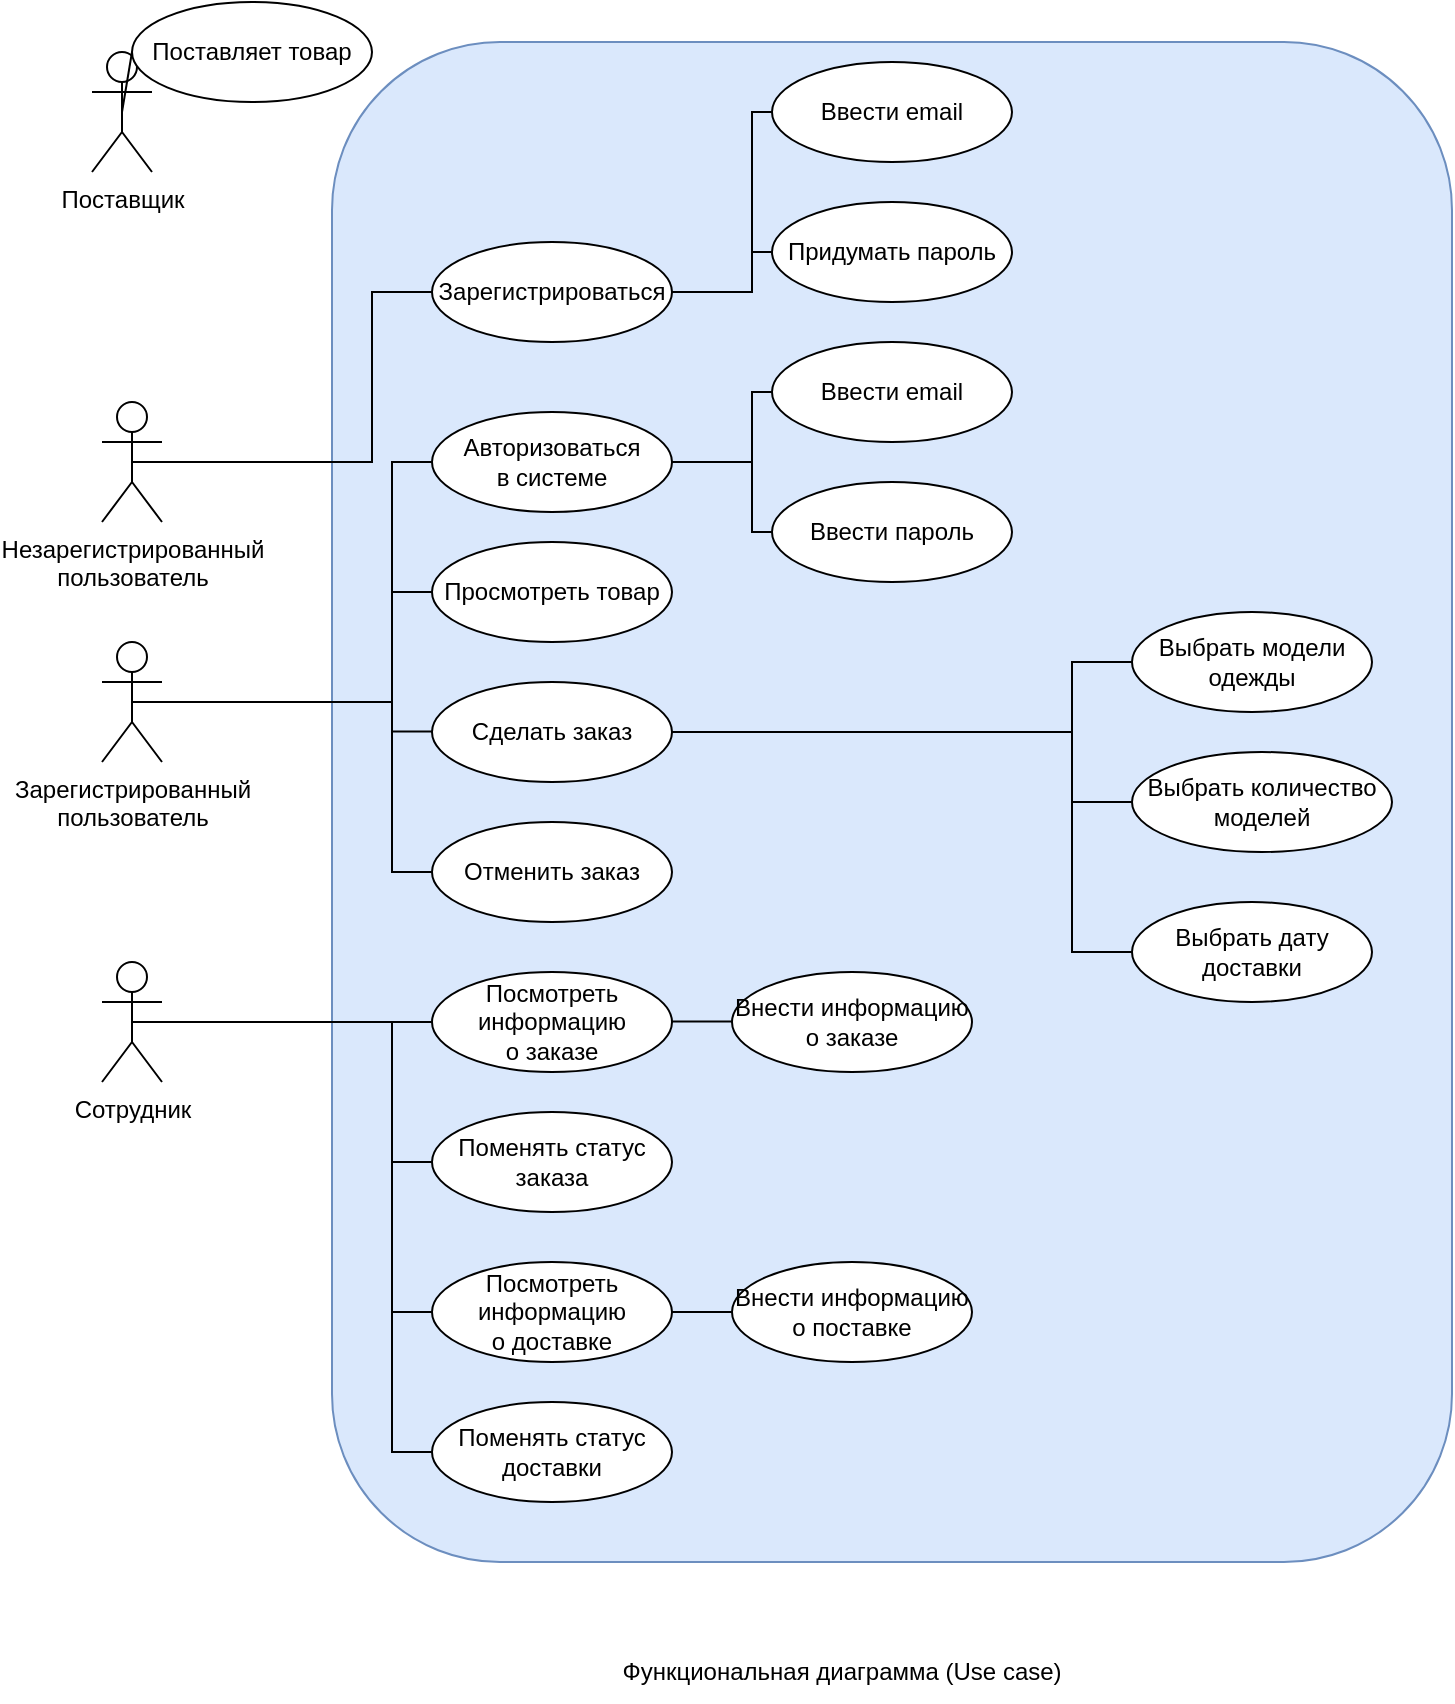 <mxfile version="21.8.2" type="github">
  <diagram id="ikbdHE1ufYaPrwC_6rA9" name="Страница — 1">
    <mxGraphModel dx="1000" dy="1708" grid="1" gridSize="10" guides="1" tooltips="1" connect="1" arrows="1" fold="1" page="1" pageScale="1" pageWidth="827" pageHeight="1169" math="0" shadow="0">
      <root>
        <mxCell id="0" />
        <mxCell id="1" parent="0" />
        <mxCell id="TBtlL103MgdBufVst8w7-46" value="" style="rounded=1;whiteSpace=wrap;html=1;fillColor=#dae8fc;strokeColor=#6c8ebf;" parent="1" vertex="1">
          <mxGeometry x="230" y="10" width="560" height="760" as="geometry" />
        </mxCell>
        <mxCell id="TBtlL103MgdBufVst8w7-2" value="Незарегистрированный&lt;br&gt;пользователь" style="shape=umlActor;verticalLabelPosition=bottom;verticalAlign=top;html=1;outlineConnect=0;" parent="1" vertex="1">
          <mxGeometry x="115" y="190" width="30" height="60" as="geometry" />
        </mxCell>
        <mxCell id="TBtlL103MgdBufVst8w7-3" value="Зарегистрированный&lt;br&gt;пользователь" style="shape=umlActor;verticalLabelPosition=bottom;verticalAlign=top;html=1;outlineConnect=0;" parent="1" vertex="1">
          <mxGeometry x="115" y="310" width="30" height="60" as="geometry" />
        </mxCell>
        <mxCell id="TBtlL103MgdBufVst8w7-4" value="Зарегистрироваться" style="ellipse;whiteSpace=wrap;html=1;" parent="1" vertex="1">
          <mxGeometry x="280" y="110" width="120" height="50" as="geometry" />
        </mxCell>
        <mxCell id="TBtlL103MgdBufVst8w7-5" value="" style="endArrow=none;html=1;rounded=0;exitX=0.5;exitY=0.5;exitDx=0;exitDy=0;exitPerimeter=0;entryX=0;entryY=0.5;entryDx=0;entryDy=0;" parent="1" source="TBtlL103MgdBufVst8w7-2" target="TBtlL103MgdBufVst8w7-4" edge="1">
          <mxGeometry width="50" height="50" relative="1" as="geometry">
            <mxPoint x="470" y="380" as="sourcePoint" />
            <mxPoint x="309.8" y="220" as="targetPoint" />
            <Array as="points">
              <mxPoint x="250" y="220" />
              <mxPoint x="250" y="135" />
            </Array>
          </mxGeometry>
        </mxCell>
        <mxCell id="TBtlL103MgdBufVst8w7-6" value="Авторизоваться&lt;br&gt;в системе" style="ellipse;whiteSpace=wrap;html=1;" parent="1" vertex="1">
          <mxGeometry x="280" y="195" width="120" height="50" as="geometry" />
        </mxCell>
        <mxCell id="TBtlL103MgdBufVst8w7-7" value="Просмотреть товар" style="ellipse;whiteSpace=wrap;html=1;" parent="1" vertex="1">
          <mxGeometry x="280" y="260" width="120" height="50" as="geometry" />
        </mxCell>
        <mxCell id="TBtlL103MgdBufVst8w7-8" value="Сделать заказ" style="ellipse;whiteSpace=wrap;html=1;" parent="1" vertex="1">
          <mxGeometry x="280" y="330" width="120" height="50" as="geometry" />
        </mxCell>
        <mxCell id="TBtlL103MgdBufVst8w7-9" value="Отменить заказ" style="ellipse;whiteSpace=wrap;html=1;" parent="1" vertex="1">
          <mxGeometry x="280" y="400" width="120" height="50" as="geometry" />
        </mxCell>
        <mxCell id="TBtlL103MgdBufVst8w7-10" value="" style="endArrow=none;html=1;rounded=0;exitX=0.5;exitY=0.5;exitDx=0;exitDy=0;exitPerimeter=0;entryX=0;entryY=0.5;entryDx=0;entryDy=0;" parent="1" source="TBtlL103MgdBufVst8w7-3" target="TBtlL103MgdBufVst8w7-6" edge="1">
          <mxGeometry width="50" height="50" relative="1" as="geometry">
            <mxPoint x="470" y="380" as="sourcePoint" />
            <mxPoint x="520" y="330" as="targetPoint" />
            <Array as="points">
              <mxPoint x="260" y="340" />
              <mxPoint x="260" y="220" />
            </Array>
          </mxGeometry>
        </mxCell>
        <mxCell id="TBtlL103MgdBufVst8w7-11" value="" style="endArrow=none;html=1;rounded=0;exitX=0.5;exitY=0.5;exitDx=0;exitDy=0;exitPerimeter=0;" parent="1" source="TBtlL103MgdBufVst8w7-2" edge="1">
          <mxGeometry width="50" height="50" relative="1" as="geometry">
            <mxPoint x="470" y="380" as="sourcePoint" />
            <mxPoint x="250" y="220" as="targetPoint" />
          </mxGeometry>
        </mxCell>
        <mxCell id="TBtlL103MgdBufVst8w7-12" value="" style="endArrow=none;html=1;rounded=0;exitX=0;exitY=0.5;exitDx=0;exitDy=0;" parent="1" source="TBtlL103MgdBufVst8w7-7" edge="1">
          <mxGeometry width="50" height="50" relative="1" as="geometry">
            <mxPoint x="470" y="380" as="sourcePoint" />
            <mxPoint x="260" y="285" as="targetPoint" />
          </mxGeometry>
        </mxCell>
        <mxCell id="TBtlL103MgdBufVst8w7-13" value="" style="endArrow=none;html=1;rounded=0;exitX=0;exitY=0.5;exitDx=0;exitDy=0;entryX=0.5;entryY=0.5;entryDx=0;entryDy=0;entryPerimeter=0;" parent="1" source="TBtlL103MgdBufVst8w7-9" target="TBtlL103MgdBufVst8w7-3" edge="1">
          <mxGeometry width="50" height="50" relative="1" as="geometry">
            <mxPoint x="470" y="380" as="sourcePoint" />
            <mxPoint x="520" y="330" as="targetPoint" />
            <Array as="points">
              <mxPoint x="260" y="425" />
              <mxPoint x="260" y="340" />
            </Array>
          </mxGeometry>
        </mxCell>
        <mxCell id="TBtlL103MgdBufVst8w7-14" value="" style="endArrow=none;html=1;rounded=0;exitX=0;exitY=0.5;exitDx=0;exitDy=0;" parent="1" edge="1">
          <mxGeometry width="50" height="50" relative="1" as="geometry">
            <mxPoint x="280" y="354.8" as="sourcePoint" />
            <mxPoint x="260" y="354.8" as="targetPoint" />
          </mxGeometry>
        </mxCell>
        <mxCell id="TBtlL103MgdBufVst8w7-15" value="Ввести email" style="ellipse;whiteSpace=wrap;html=1;" parent="1" vertex="1">
          <mxGeometry x="450" y="20" width="120" height="50" as="geometry" />
        </mxCell>
        <mxCell id="TBtlL103MgdBufVst8w7-16" value="Придумать пароль" style="ellipse;whiteSpace=wrap;html=1;" parent="1" vertex="1">
          <mxGeometry x="450" y="90" width="120" height="50" as="geometry" />
        </mxCell>
        <mxCell id="TBtlL103MgdBufVst8w7-17" value="" style="endArrow=none;html=1;rounded=0;exitX=1;exitY=0.5;exitDx=0;exitDy=0;entryX=0;entryY=0.5;entryDx=0;entryDy=0;" parent="1" source="TBtlL103MgdBufVst8w7-4" target="TBtlL103MgdBufVst8w7-16" edge="1">
          <mxGeometry width="50" height="50" relative="1" as="geometry">
            <mxPoint x="630" y="300" as="sourcePoint" />
            <mxPoint x="440" y="135" as="targetPoint" />
            <Array as="points">
              <mxPoint x="440" y="135" />
              <mxPoint x="440" y="115" />
            </Array>
          </mxGeometry>
        </mxCell>
        <mxCell id="TBtlL103MgdBufVst8w7-18" value="" style="endArrow=none;html=1;rounded=0;entryX=0;entryY=0.5;entryDx=0;entryDy=0;" parent="1" target="TBtlL103MgdBufVst8w7-15" edge="1">
          <mxGeometry width="50" height="50" relative="1" as="geometry">
            <mxPoint x="440" y="115" as="sourcePoint" />
            <mxPoint x="490" y="65" as="targetPoint" />
            <Array as="points">
              <mxPoint x="440" y="45" />
            </Array>
          </mxGeometry>
        </mxCell>
        <mxCell id="TBtlL103MgdBufVst8w7-19" value="Ввести email" style="ellipse;whiteSpace=wrap;html=1;" parent="1" vertex="1">
          <mxGeometry x="450" y="160" width="120" height="50" as="geometry" />
        </mxCell>
        <mxCell id="TBtlL103MgdBufVst8w7-20" value="Ввести пароль" style="ellipse;whiteSpace=wrap;html=1;" parent="1" vertex="1">
          <mxGeometry x="450" y="230" width="120" height="50" as="geometry" />
        </mxCell>
        <mxCell id="TBtlL103MgdBufVst8w7-21" value="" style="endArrow=none;html=1;rounded=0;exitX=1;exitY=0.5;exitDx=0;exitDy=0;entryX=0;entryY=0.5;entryDx=0;entryDy=0;" parent="1" source="TBtlL103MgdBufVst8w7-6" target="TBtlL103MgdBufVst8w7-19" edge="1">
          <mxGeometry width="50" height="50" relative="1" as="geometry">
            <mxPoint x="630" y="300" as="sourcePoint" />
            <mxPoint x="680" y="250" as="targetPoint" />
            <Array as="points">
              <mxPoint x="440" y="220" />
              <mxPoint x="440" y="185" />
            </Array>
          </mxGeometry>
        </mxCell>
        <mxCell id="TBtlL103MgdBufVst8w7-22" value="" style="endArrow=none;html=1;rounded=0;entryX=0;entryY=0.5;entryDx=0;entryDy=0;" parent="1" target="TBtlL103MgdBufVst8w7-20" edge="1">
          <mxGeometry width="50" height="50" relative="1" as="geometry">
            <mxPoint x="440" y="220" as="sourcePoint" />
            <mxPoint x="680" y="250" as="targetPoint" />
            <Array as="points">
              <mxPoint x="440" y="255" />
            </Array>
          </mxGeometry>
        </mxCell>
        <mxCell id="TBtlL103MgdBufVst8w7-23" value="Выбрать модели&lt;br&gt;одежды" style="ellipse;whiteSpace=wrap;html=1;" parent="1" vertex="1">
          <mxGeometry x="630" y="295" width="120" height="50" as="geometry" />
        </mxCell>
        <mxCell id="TBtlL103MgdBufVst8w7-24" value="Выбрать количество&lt;br&gt;моделей" style="ellipse;whiteSpace=wrap;html=1;" parent="1" vertex="1">
          <mxGeometry x="630" y="365" width="130" height="50" as="geometry" />
        </mxCell>
        <mxCell id="TBtlL103MgdBufVst8w7-25" value="" style="endArrow=none;html=1;rounded=0;exitX=1;exitY=0.5;exitDx=0;exitDy=0;entryX=0;entryY=0.5;entryDx=0;entryDy=0;" parent="1" source="TBtlL103MgdBufVst8w7-8" target="TBtlL103MgdBufVst8w7-23" edge="1">
          <mxGeometry width="50" height="50" relative="1" as="geometry">
            <mxPoint x="670" y="410" as="sourcePoint" />
            <mxPoint x="720" y="360" as="targetPoint" />
            <Array as="points">
              <mxPoint x="600" y="355" />
              <mxPoint x="600" y="320" />
            </Array>
          </mxGeometry>
        </mxCell>
        <mxCell id="TBtlL103MgdBufVst8w7-26" value="" style="endArrow=none;html=1;rounded=0;entryX=0;entryY=0.5;entryDx=0;entryDy=0;" parent="1" target="TBtlL103MgdBufVst8w7-24" edge="1">
          <mxGeometry width="50" height="50" relative="1" as="geometry">
            <mxPoint x="600" y="350" as="sourcePoint" />
            <mxPoint x="720" y="360" as="targetPoint" />
            <Array as="points">
              <mxPoint x="600" y="390" />
            </Array>
          </mxGeometry>
        </mxCell>
        <mxCell id="TBtlL103MgdBufVst8w7-27" value="Выбрать дату&lt;br&gt;доставки" style="ellipse;whiteSpace=wrap;html=1;" parent="1" vertex="1">
          <mxGeometry x="630" y="440" width="120" height="50" as="geometry" />
        </mxCell>
        <mxCell id="TBtlL103MgdBufVst8w7-28" value="" style="endArrow=none;html=1;rounded=0;exitX=0;exitY=0.5;exitDx=0;exitDy=0;" parent="1" source="TBtlL103MgdBufVst8w7-27" edge="1">
          <mxGeometry width="50" height="50" relative="1" as="geometry">
            <mxPoint x="690" y="410" as="sourcePoint" />
            <mxPoint x="600" y="390" as="targetPoint" />
            <Array as="points">
              <mxPoint x="600" y="465" />
            </Array>
          </mxGeometry>
        </mxCell>
        <mxCell id="TBtlL103MgdBufVst8w7-29" value="Сотрудник" style="shape=umlActor;verticalLabelPosition=bottom;verticalAlign=top;html=1;outlineConnect=0;" parent="1" vertex="1">
          <mxGeometry x="115" y="470" width="30" height="60" as="geometry" />
        </mxCell>
        <mxCell id="TBtlL103MgdBufVst8w7-31" value="Посмотреть&lt;br&gt;информацию&lt;br&gt;о заказе" style="ellipse;whiteSpace=wrap;html=1;" parent="1" vertex="1">
          <mxGeometry x="280" y="475" width="120" height="50" as="geometry" />
        </mxCell>
        <mxCell id="TBtlL103MgdBufVst8w7-33" value="Поменять статус&lt;br&gt;заказа" style="ellipse;whiteSpace=wrap;html=1;" parent="1" vertex="1">
          <mxGeometry x="280" y="545" width="120" height="50" as="geometry" />
        </mxCell>
        <mxCell id="TBtlL103MgdBufVst8w7-36" value="" style="endArrow=none;html=1;rounded=0;exitX=0.5;exitY=0.5;exitDx=0;exitDy=0;exitPerimeter=0;" parent="1" source="TBtlL103MgdBufVst8w7-29" edge="1">
          <mxGeometry width="50" height="50" relative="1" as="geometry">
            <mxPoint x="600" y="450" as="sourcePoint" />
            <mxPoint x="260" y="500" as="targetPoint" />
          </mxGeometry>
        </mxCell>
        <mxCell id="TBtlL103MgdBufVst8w7-37" value="Функциональная диаграмма (Use case)" style="text;html=1;strokeColor=none;fillColor=none;align=center;verticalAlign=middle;whiteSpace=wrap;rounded=0;" parent="1" vertex="1">
          <mxGeometry x="360" y="810" width="250" height="30" as="geometry" />
        </mxCell>
        <mxCell id="TBtlL103MgdBufVst8w7-38" value="" style="endArrow=none;html=1;rounded=0;entryX=0;entryY=0.5;entryDx=0;entryDy=0;exitX=0;exitY=0.5;exitDx=0;exitDy=0;" parent="1" source="TBtlL103MgdBufVst8w7-33" edge="1">
          <mxGeometry width="50" height="50" relative="1" as="geometry">
            <mxPoint x="260" y="590" as="sourcePoint" />
            <mxPoint x="280" y="500" as="targetPoint" />
            <Array as="points">
              <mxPoint x="260" y="570" />
              <mxPoint x="260" y="500" />
            </Array>
          </mxGeometry>
        </mxCell>
        <mxCell id="TBtlL103MgdBufVst8w7-39" value="Поменять статус&lt;br&gt;доставки" style="ellipse;whiteSpace=wrap;html=1;" parent="1" vertex="1">
          <mxGeometry x="280" y="690" width="120" height="50" as="geometry" />
        </mxCell>
        <mxCell id="TBtlL103MgdBufVst8w7-40" value="Посмотреть&lt;br&gt;информацию&lt;br&gt;о доставке" style="ellipse;whiteSpace=wrap;html=1;" parent="1" vertex="1">
          <mxGeometry x="280" y="620" width="120" height="50" as="geometry" />
        </mxCell>
        <mxCell id="TBtlL103MgdBufVst8w7-41" value="" style="endArrow=none;html=1;rounded=0;exitX=0;exitY=0.5;exitDx=0;exitDy=0;" parent="1" source="TBtlL103MgdBufVst8w7-39" edge="1">
          <mxGeometry width="50" height="50" relative="1" as="geometry">
            <mxPoint x="480" y="580" as="sourcePoint" />
            <mxPoint x="260" y="570" as="targetPoint" />
            <Array as="points">
              <mxPoint x="260" y="715" />
            </Array>
          </mxGeometry>
        </mxCell>
        <mxCell id="TBtlL103MgdBufVst8w7-42" value="" style="endArrow=none;html=1;rounded=0;entryX=0;entryY=0.5;entryDx=0;entryDy=0;" parent="1" target="TBtlL103MgdBufVst8w7-40" edge="1">
          <mxGeometry width="50" height="50" relative="1" as="geometry">
            <mxPoint x="260" y="645" as="sourcePoint" />
            <mxPoint x="530" y="530" as="targetPoint" />
          </mxGeometry>
        </mxCell>
        <mxCell id="TBtlL103MgdBufVst8w7-43" value="Поставщик" style="shape=umlActor;verticalLabelPosition=bottom;verticalAlign=top;html=1;outlineConnect=0;" parent="1" vertex="1">
          <mxGeometry x="110" y="15" width="30" height="60" as="geometry" />
        </mxCell>
        <mxCell id="TBtlL103MgdBufVst8w7-44" value="Поставляет товар" style="ellipse;whiteSpace=wrap;html=1;" parent="1" vertex="1">
          <mxGeometry x="130" y="-10" width="120" height="50" as="geometry" />
        </mxCell>
        <mxCell id="TBtlL103MgdBufVst8w7-45" value="" style="endArrow=none;html=1;rounded=0;exitX=0.5;exitY=0.5;exitDx=0;exitDy=0;exitPerimeter=0;entryX=0;entryY=0.5;entryDx=0;entryDy=0;" parent="1" source="TBtlL103MgdBufVst8w7-43" target="TBtlL103MgdBufVst8w7-44" edge="1">
          <mxGeometry width="50" height="50" relative="1" as="geometry">
            <mxPoint x="475" y="265" as="sourcePoint" />
            <mxPoint x="525" y="215" as="targetPoint" />
          </mxGeometry>
        </mxCell>
        <mxCell id="IurXogEJWfI44ogbA8ff-1" value="Внести информацию&lt;br&gt;о заказе" style="ellipse;whiteSpace=wrap;html=1;" vertex="1" parent="1">
          <mxGeometry x="430" y="475" width="120" height="50" as="geometry" />
        </mxCell>
        <mxCell id="IurXogEJWfI44ogbA8ff-2" value="Внести информацию&lt;br&gt;о поставке" style="ellipse;whiteSpace=wrap;html=1;" vertex="1" parent="1">
          <mxGeometry x="430" y="620" width="120" height="50" as="geometry" />
        </mxCell>
        <mxCell id="IurXogEJWfI44ogbA8ff-3" value="" style="endArrow=none;html=1;rounded=0;exitX=1;exitY=0.5;exitDx=0;exitDy=0;entryX=0;entryY=0.5;entryDx=0;entryDy=0;" edge="1" parent="1" source="TBtlL103MgdBufVst8w7-40" target="IurXogEJWfI44ogbA8ff-2">
          <mxGeometry width="50" height="50" relative="1" as="geometry">
            <mxPoint x="390" y="560" as="sourcePoint" />
            <mxPoint x="440" y="510" as="targetPoint" />
          </mxGeometry>
        </mxCell>
        <mxCell id="IurXogEJWfI44ogbA8ff-4" value="" style="endArrow=none;html=1;rounded=0;exitX=1;exitY=0.5;exitDx=0;exitDy=0;entryX=0;entryY=0.5;entryDx=0;entryDy=0;" edge="1" parent="1">
          <mxGeometry width="50" height="50" relative="1" as="geometry">
            <mxPoint x="400" y="499.79" as="sourcePoint" />
            <mxPoint x="430" y="499.79" as="targetPoint" />
          </mxGeometry>
        </mxCell>
      </root>
    </mxGraphModel>
  </diagram>
</mxfile>
